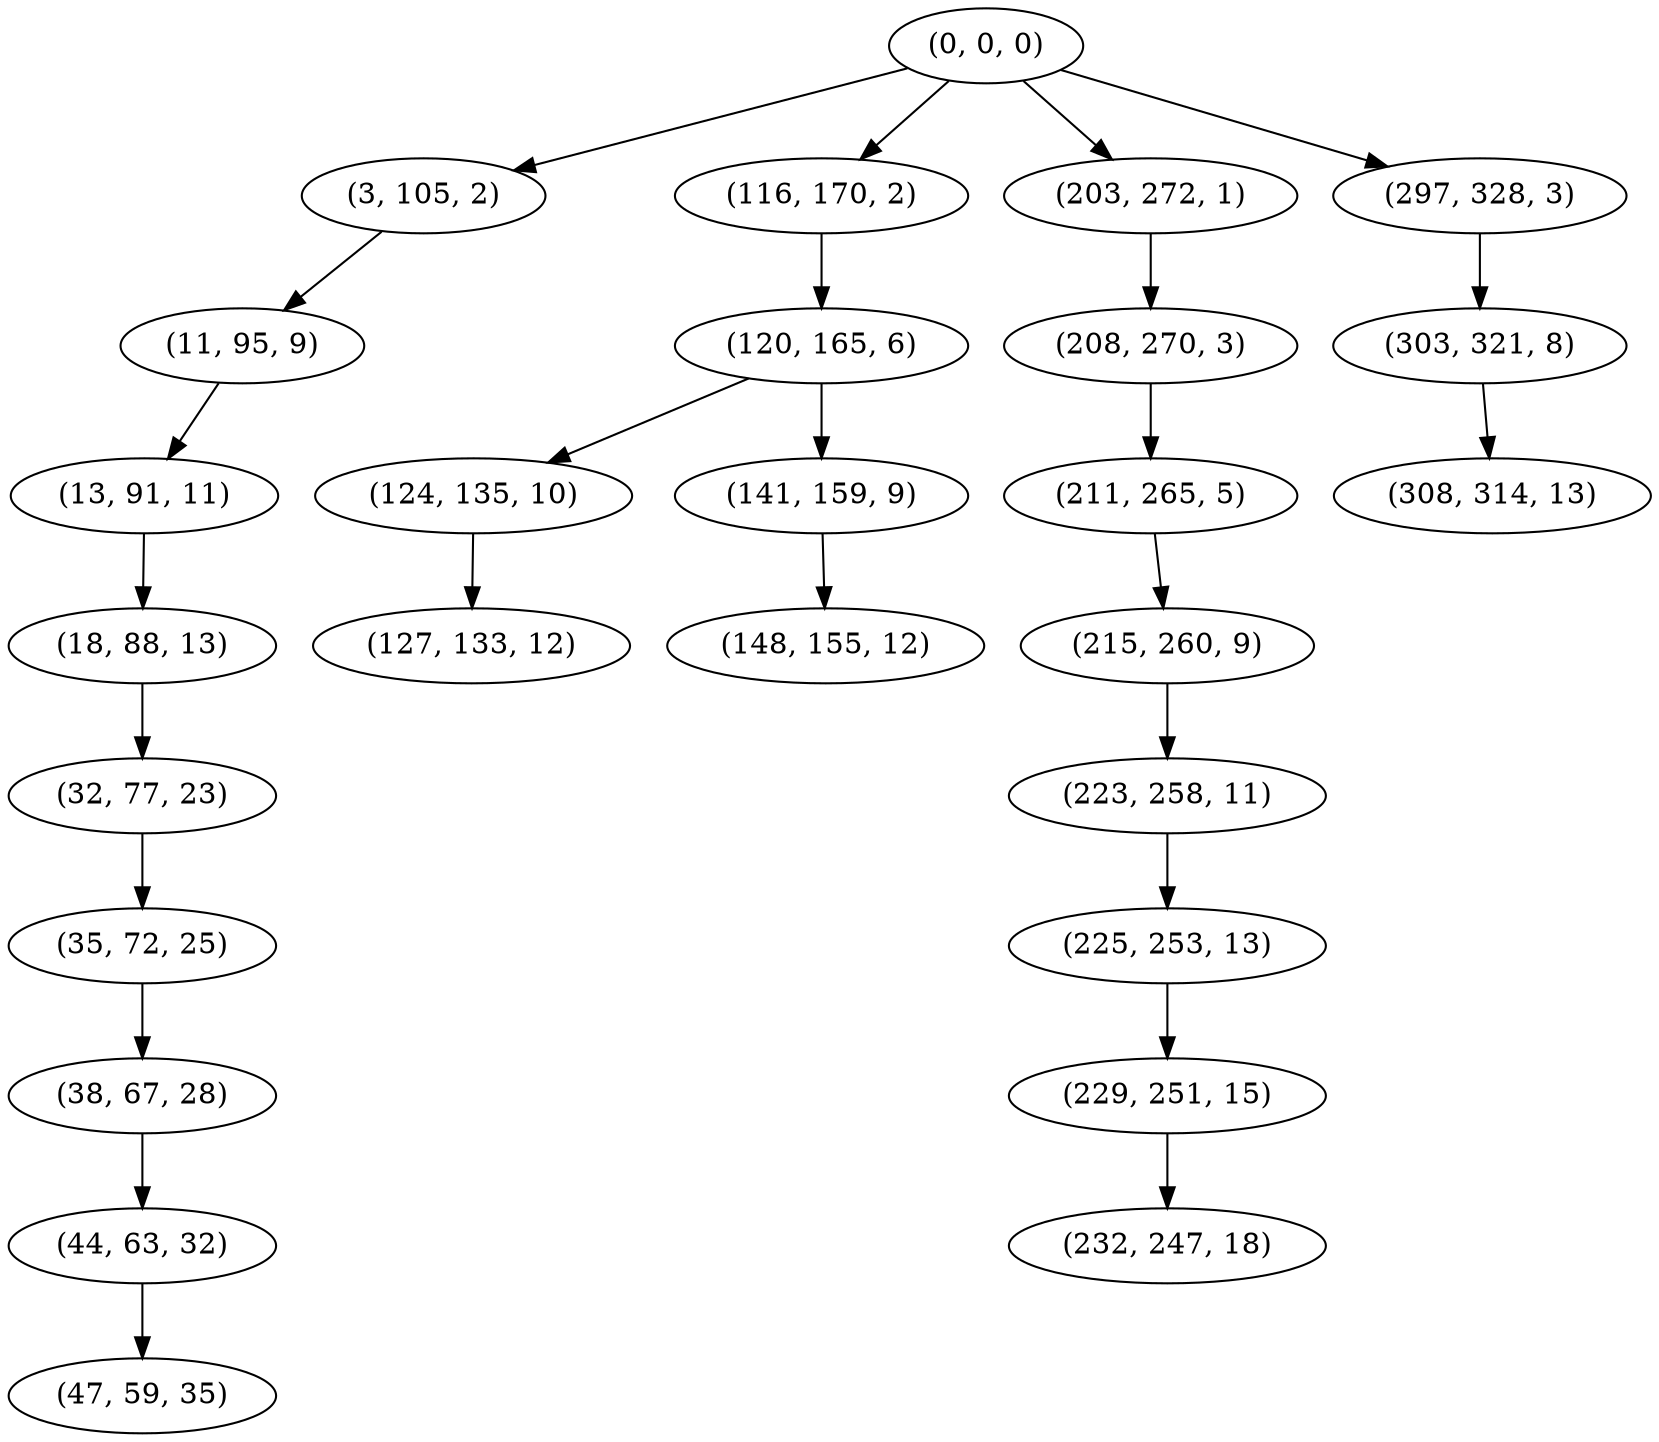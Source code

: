 digraph tree {
    "(0, 0, 0)";
    "(3, 105, 2)";
    "(11, 95, 9)";
    "(13, 91, 11)";
    "(18, 88, 13)";
    "(32, 77, 23)";
    "(35, 72, 25)";
    "(38, 67, 28)";
    "(44, 63, 32)";
    "(47, 59, 35)";
    "(116, 170, 2)";
    "(120, 165, 6)";
    "(124, 135, 10)";
    "(127, 133, 12)";
    "(141, 159, 9)";
    "(148, 155, 12)";
    "(203, 272, 1)";
    "(208, 270, 3)";
    "(211, 265, 5)";
    "(215, 260, 9)";
    "(223, 258, 11)";
    "(225, 253, 13)";
    "(229, 251, 15)";
    "(232, 247, 18)";
    "(297, 328, 3)";
    "(303, 321, 8)";
    "(308, 314, 13)";
    "(0, 0, 0)" -> "(3, 105, 2)";
    "(0, 0, 0)" -> "(116, 170, 2)";
    "(0, 0, 0)" -> "(203, 272, 1)";
    "(0, 0, 0)" -> "(297, 328, 3)";
    "(3, 105, 2)" -> "(11, 95, 9)";
    "(11, 95, 9)" -> "(13, 91, 11)";
    "(13, 91, 11)" -> "(18, 88, 13)";
    "(18, 88, 13)" -> "(32, 77, 23)";
    "(32, 77, 23)" -> "(35, 72, 25)";
    "(35, 72, 25)" -> "(38, 67, 28)";
    "(38, 67, 28)" -> "(44, 63, 32)";
    "(44, 63, 32)" -> "(47, 59, 35)";
    "(116, 170, 2)" -> "(120, 165, 6)";
    "(120, 165, 6)" -> "(124, 135, 10)";
    "(120, 165, 6)" -> "(141, 159, 9)";
    "(124, 135, 10)" -> "(127, 133, 12)";
    "(141, 159, 9)" -> "(148, 155, 12)";
    "(203, 272, 1)" -> "(208, 270, 3)";
    "(208, 270, 3)" -> "(211, 265, 5)";
    "(211, 265, 5)" -> "(215, 260, 9)";
    "(215, 260, 9)" -> "(223, 258, 11)";
    "(223, 258, 11)" -> "(225, 253, 13)";
    "(225, 253, 13)" -> "(229, 251, 15)";
    "(229, 251, 15)" -> "(232, 247, 18)";
    "(297, 328, 3)" -> "(303, 321, 8)";
    "(303, 321, 8)" -> "(308, 314, 13)";
}
